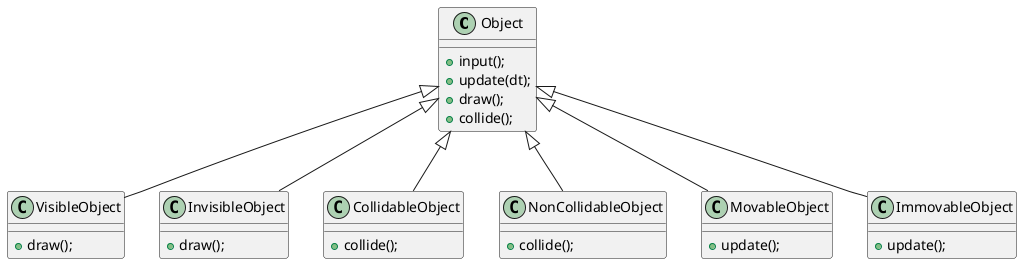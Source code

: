 @startuml
class Object{
    + input();
    + update(dt);
    + draw();
    + collide();
}

class VisibleObject{
    + draw();
}

class InvisibleObject{
    + draw();
}

class CollidableObject{
    + collide();
}

class NonCollidableObject{
    + collide();
}

class MovableObject{
    +update();
}

class ImmovableObject{
    +update();
}

VisibleObject -up-|> Object
InvisibleObject -up-|> Object
CollidableObject -up-|> Object
NonCollidableObject -up-|> Object
MovableObject -up-|> Object
ImmovableObject -up-|> Object
@enduml

